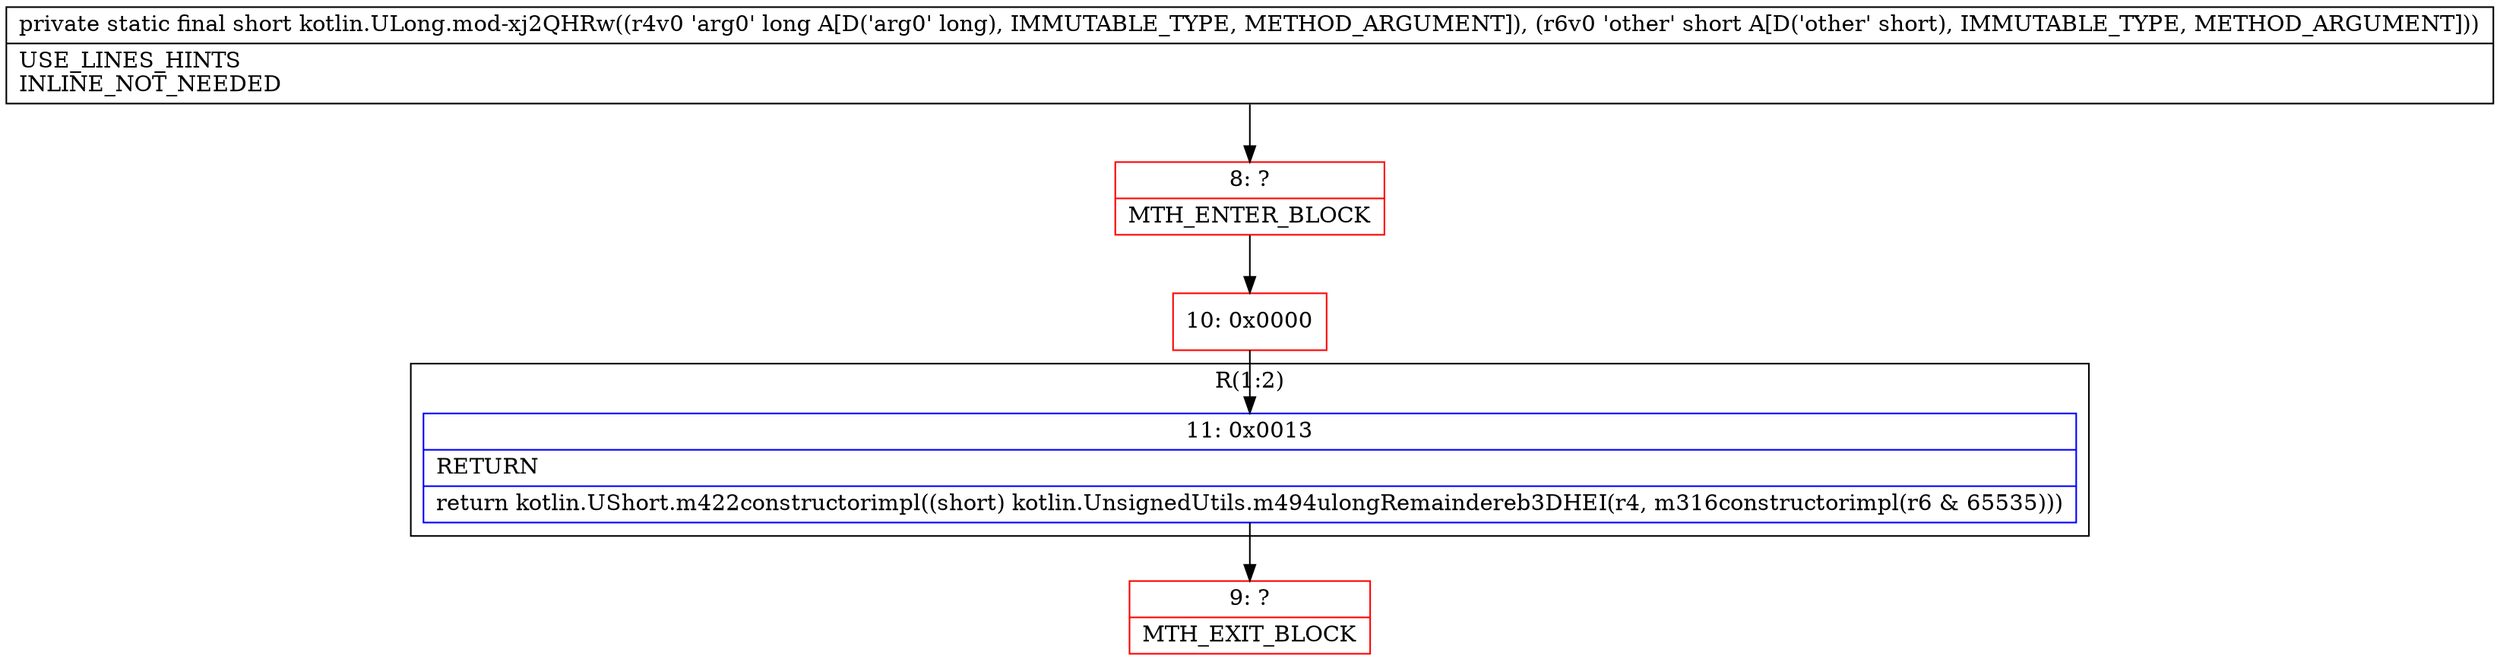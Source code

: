 digraph "CFG forkotlin.ULong.mod\-xj2QHRw(JS)S" {
subgraph cluster_Region_257223029 {
label = "R(1:2)";
node [shape=record,color=blue];
Node_11 [shape=record,label="{11\:\ 0x0013|RETURN\l|return kotlin.UShort.m422constructorimpl((short) kotlin.UnsignedUtils.m494ulongRemaindereb3DHEI(r4, m316constructorimpl(r6 & 65535)))\l}"];
}
Node_8 [shape=record,color=red,label="{8\:\ ?|MTH_ENTER_BLOCK\l}"];
Node_10 [shape=record,color=red,label="{10\:\ 0x0000}"];
Node_9 [shape=record,color=red,label="{9\:\ ?|MTH_EXIT_BLOCK\l}"];
MethodNode[shape=record,label="{private static final short kotlin.ULong.mod\-xj2QHRw((r4v0 'arg0' long A[D('arg0' long), IMMUTABLE_TYPE, METHOD_ARGUMENT]), (r6v0 'other' short A[D('other' short), IMMUTABLE_TYPE, METHOD_ARGUMENT]))  | USE_LINES_HINTS\lINLINE_NOT_NEEDED\l}"];
MethodNode -> Node_8;Node_11 -> Node_9;
Node_8 -> Node_10;
Node_10 -> Node_11;
}

